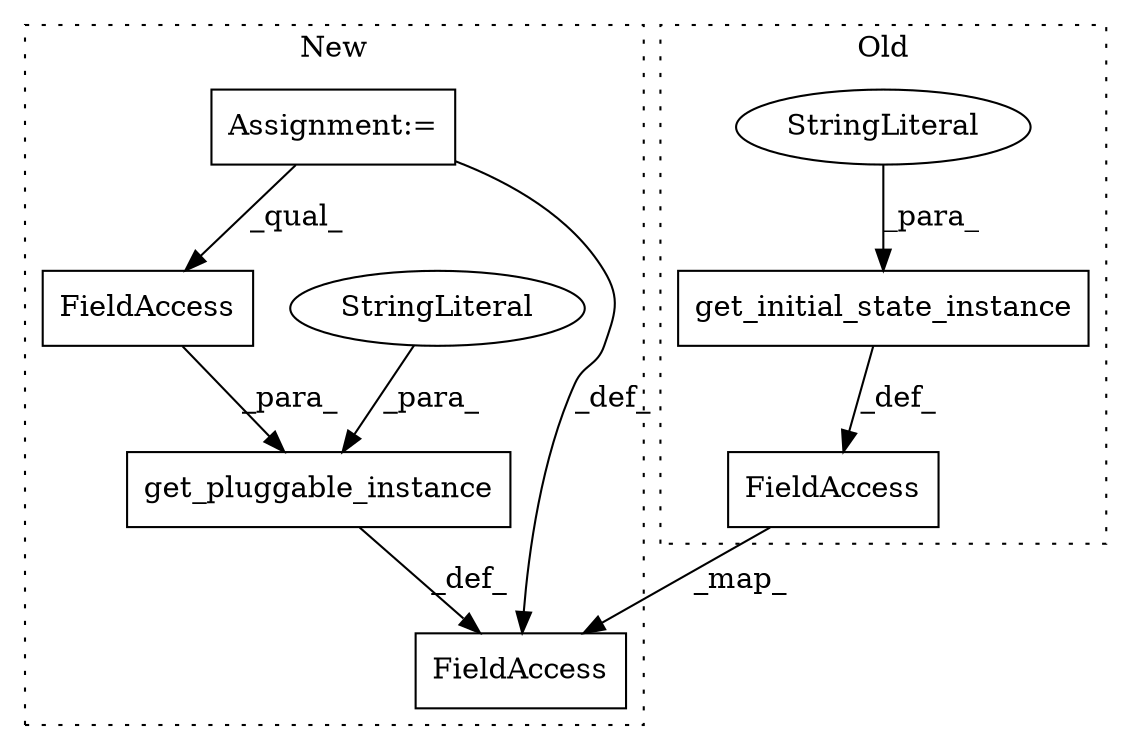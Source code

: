 digraph G {
subgraph cluster0 {
1 [label="get_initial_state_instance" a="32" s="237,270" l="27,1" shape="box"];
5 [label="StringLiteral" a="45" s="264" l="6" shape="ellipse"];
8 [label="FieldAccess" a="22" s="227" l="9" shape="box"];
label = "Old";
style="dotted";
}
subgraph cluster1 {
2 [label="get_pluggable_instance" a="32" s="322,379" l="23,1" shape="box"];
3 [label="FieldAccess" a="22" s="345" l="27" shape="box"];
4 [label="StringLiteral" a="45" s="373" l="6" shape="ellipse"];
6 [label="Assignment:=" a="7" s="293" l="13" shape="box"];
7 [label="FieldAccess" a="22" s="312" l="9" shape="box"];
label = "New";
style="dotted";
}
1 -> 8 [label="_def_"];
2 -> 7 [label="_def_"];
3 -> 2 [label="_para_"];
4 -> 2 [label="_para_"];
5 -> 1 [label="_para_"];
6 -> 7 [label="_def_"];
6 -> 3 [label="_qual_"];
8 -> 7 [label="_map_"];
}